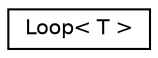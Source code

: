digraph "Graphical Class Hierarchy"
{
 // LATEX_PDF_SIZE
  edge [fontname="Helvetica",fontsize="10",labelfontname="Helvetica",labelfontsize="10"];
  node [fontname="Helvetica",fontsize="10",shape=record];
  rankdir="LR";
  Node0 [label="Loop\< T \>",height=0.2,width=0.4,color="black", fillcolor="white", style="filled",URL="$structLoop.html",tooltip=" "];
}
